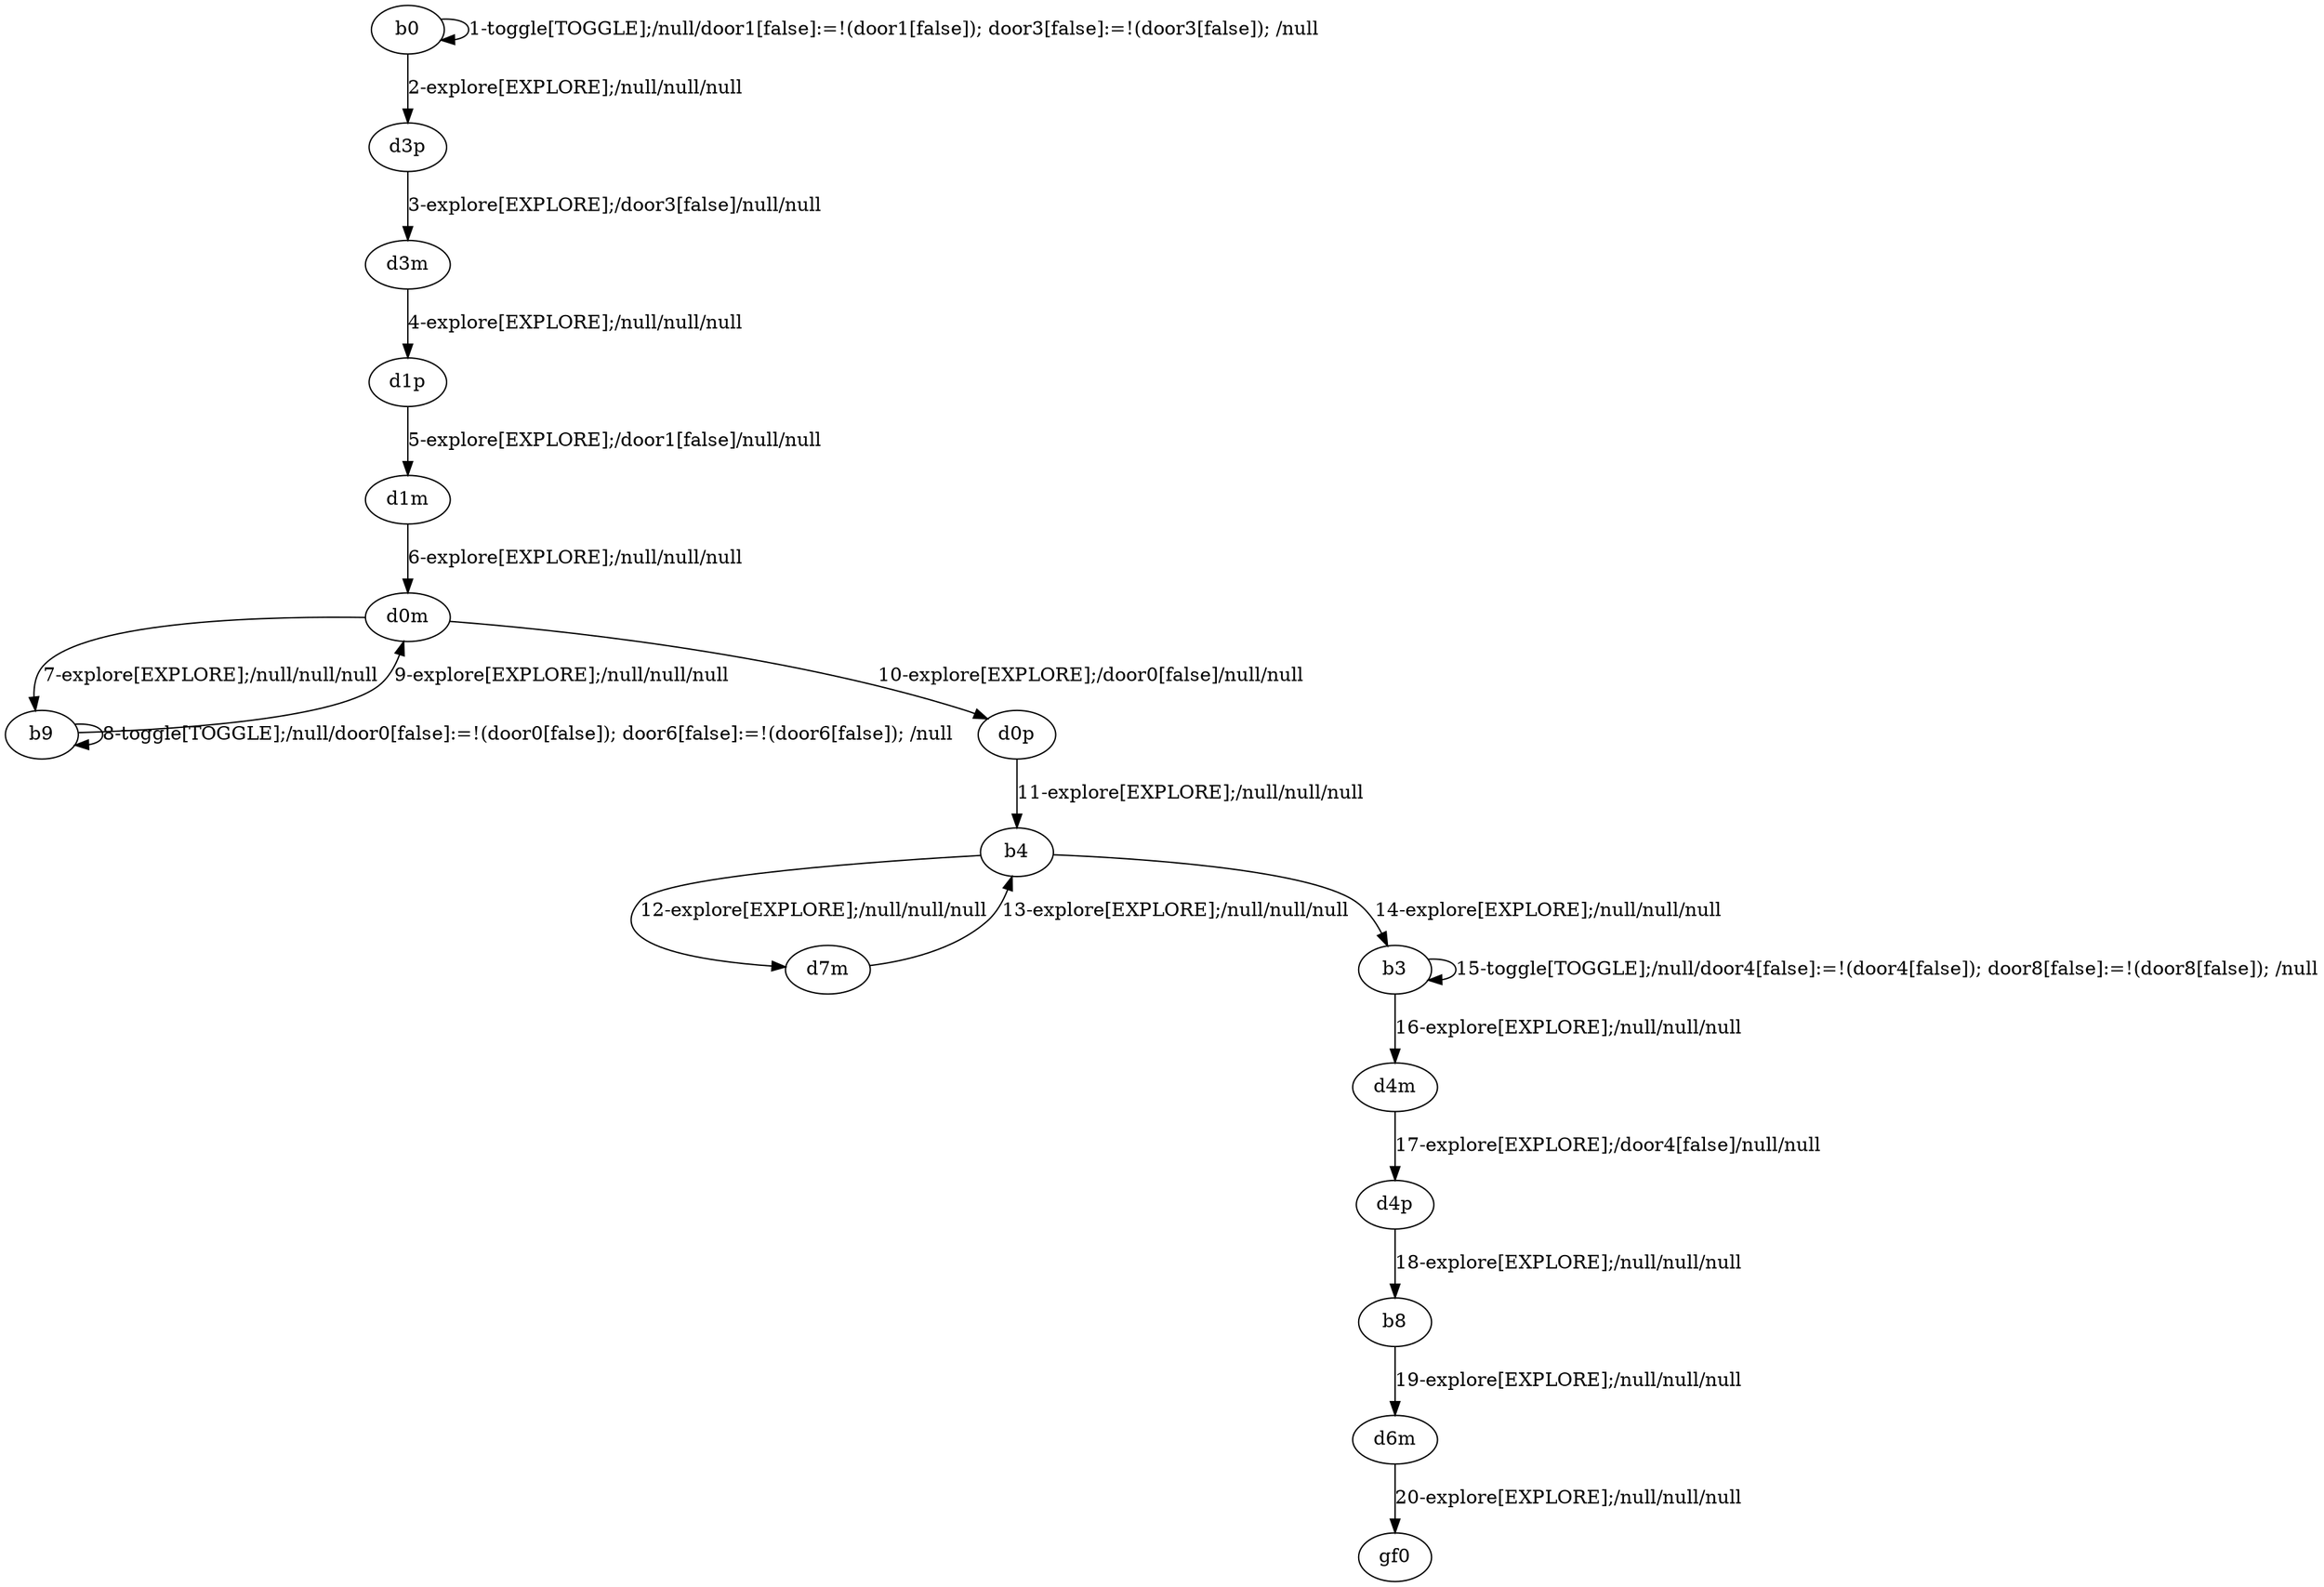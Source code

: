 digraph g {
"b0" -> "b0" [label = "1-toggle[TOGGLE];/null/door1[false]:=!(door1[false]); door3[false]:=!(door3[false]); /null"];
"b0" -> "d3p" [label = "2-explore[EXPLORE];/null/null/null"];
"d3p" -> "d3m" [label = "3-explore[EXPLORE];/door3[false]/null/null"];
"d3m" -> "d1p" [label = "4-explore[EXPLORE];/null/null/null"];
"d1p" -> "d1m" [label = "5-explore[EXPLORE];/door1[false]/null/null"];
"d1m" -> "d0m" [label = "6-explore[EXPLORE];/null/null/null"];
"d0m" -> "b9" [label = "7-explore[EXPLORE];/null/null/null"];
"b9" -> "b9" [label = "8-toggle[TOGGLE];/null/door0[false]:=!(door0[false]); door6[false]:=!(door6[false]); /null"];
"b9" -> "d0m" [label = "9-explore[EXPLORE];/null/null/null"];
"d0m" -> "d0p" [label = "10-explore[EXPLORE];/door0[false]/null/null"];
"d0p" -> "b4" [label = "11-explore[EXPLORE];/null/null/null"];
"b4" -> "d7m" [label = "12-explore[EXPLORE];/null/null/null"];
"d7m" -> "b4" [label = "13-explore[EXPLORE];/null/null/null"];
"b4" -> "b3" [label = "14-explore[EXPLORE];/null/null/null"];
"b3" -> "b3" [label = "15-toggle[TOGGLE];/null/door4[false]:=!(door4[false]); door8[false]:=!(door8[false]); /null"];
"b3" -> "d4m" [label = "16-explore[EXPLORE];/null/null/null"];
"d4m" -> "d4p" [label = "17-explore[EXPLORE];/door4[false]/null/null"];
"d4p" -> "b8" [label = "18-explore[EXPLORE];/null/null/null"];
"b8" -> "d6m" [label = "19-explore[EXPLORE];/null/null/null"];
"d6m" -> "gf0" [label = "20-explore[EXPLORE];/null/null/null"];
}